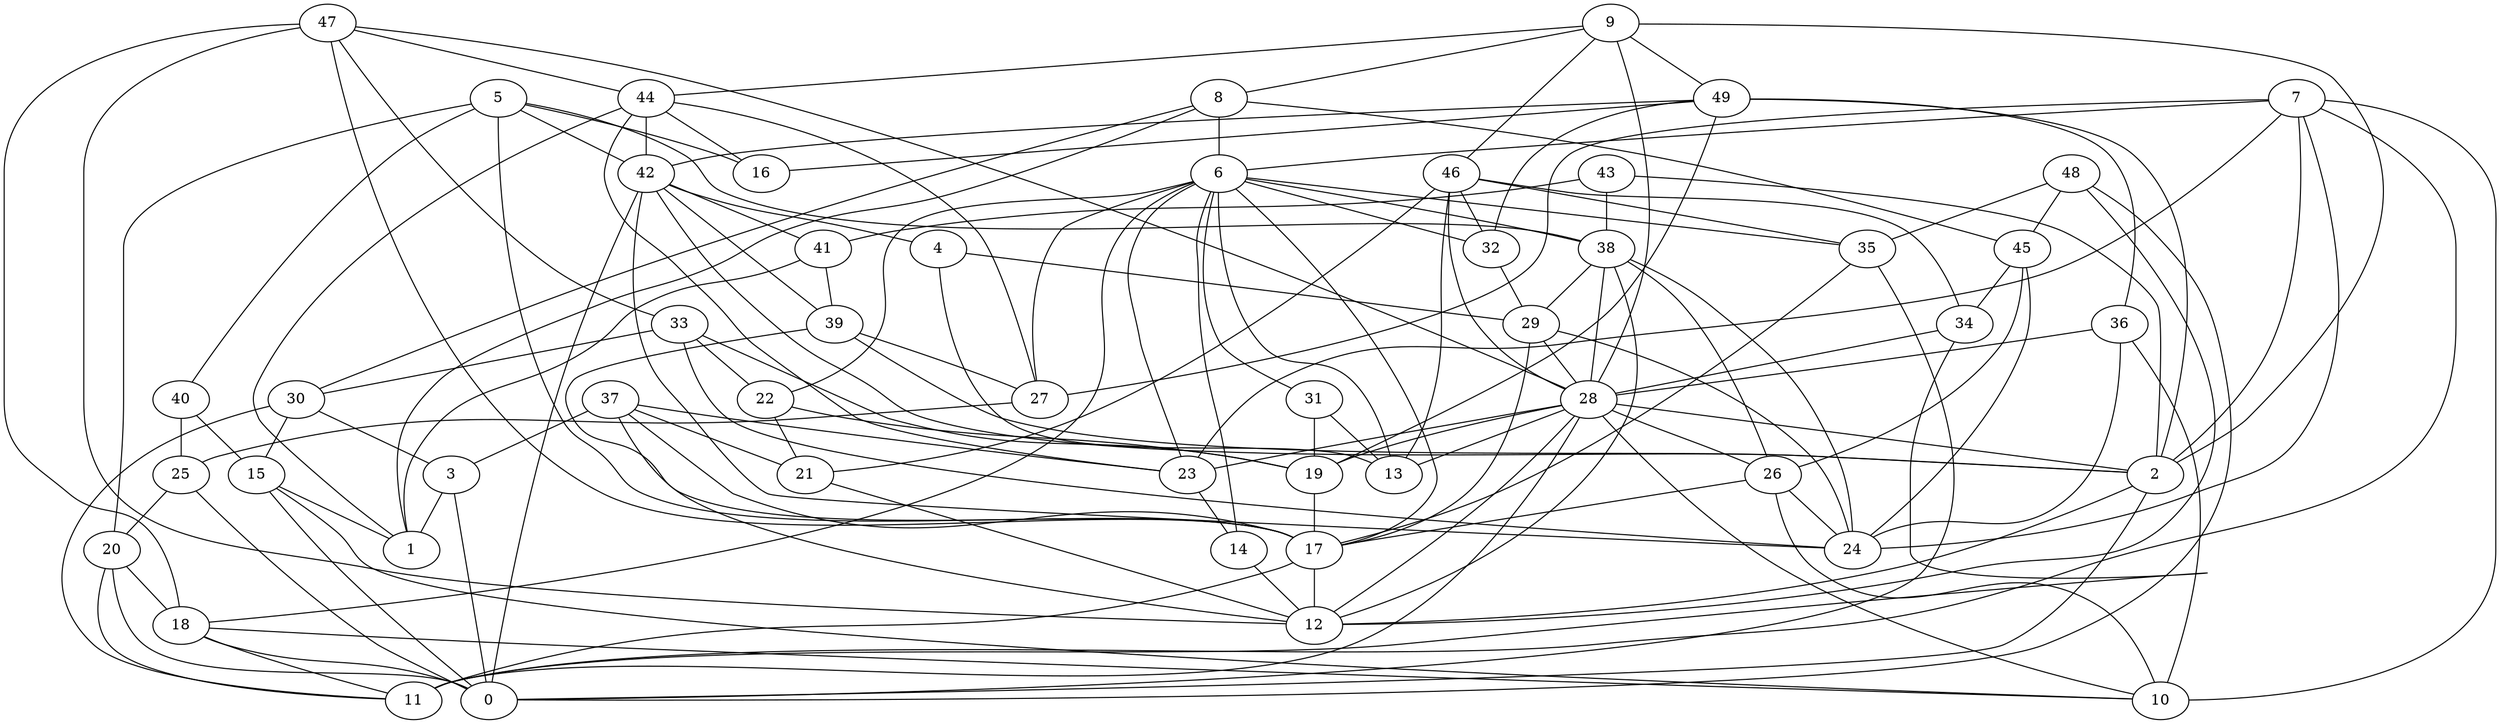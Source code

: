 digraph GG_graph {

subgraph G_graph {
edge [color = black]
"37" -> "12" [dir = none]
"37" -> "3" [dir = none]
"37" -> "21" [dir = none]
"37" -> "23" [dir = none]
"37" -> "17" [dir = none]
"31" -> "19" [dir = none]
"31" -> "13" [dir = none]
"4" -> "29" [dir = none]
"4" -> "13" [dir = none]
"43" -> "2" [dir = none]
"43" -> "38" [dir = none]
"43" -> "41" [dir = none]
"29" -> "24" [dir = none]
"29" -> "28" [dir = none]
"29" -> "17" [dir = none]
"8" -> "1" [dir = none]
"8" -> "30" [dir = none]
"8" -> "45" [dir = none]
"8" -> "6" [dir = none]
"15" -> "1" [dir = none]
"15" -> "0" [dir = none]
"15" -> "10" [dir = none]
"36" -> "24" [dir = none]
"36" -> "10" [dir = none]
"36" -> "28" [dir = none]
"18" -> "11" [dir = none]
"18" -> "10" [dir = none]
"18" -> "0" [dir = none]
"25" -> "20" [dir = none]
"25" -> "0" [dir = none]
"2" -> "0" [dir = none]
"2" -> "12" [dir = none]
"38" -> "24" [dir = none]
"38" -> "26" [dir = none]
"38" -> "28" [dir = none]
"38" -> "12" [dir = none]
"38" -> "29" [dir = none]
"41" -> "1" [dir = none]
"41" -> "39" [dir = none]
"28" -> "23" [dir = none]
"28" -> "12" [dir = none]
"28" -> "26" [dir = none]
"28" -> "2" [dir = none]
"28" -> "19" [dir = none]
"28" -> "11" [dir = none]
"28" -> "10" [dir = none]
"28" -> "13" [dir = none]
"46" -> "13" [dir = none]
"46" -> "21" [dir = none]
"46" -> "34" [dir = none]
"46" -> "35" [dir = none]
"46" -> "32" [dir = none]
"46" -> "28" [dir = none]
"7" -> "27" [dir = none]
"7" -> "6" [dir = none]
"7" -> "24" [dir = none]
"7" -> "11" [dir = none]
"7" -> "2" [dir = none]
"7" -> "23" [dir = none]
"7" -> "10" [dir = none]
"49" -> "19" [dir = none]
"49" -> "2" [dir = none]
"49" -> "36" [dir = none]
"49" -> "42" [dir = none]
"49" -> "32" [dir = none]
"49" -> "16" [dir = none]
"42" -> "2" [dir = none]
"42" -> "24" [dir = none]
"42" -> "41" [dir = none]
"42" -> "4" [dir = none]
"42" -> "39" [dir = none]
"42" -> "0" [dir = none]
"19" -> "17" [dir = none]
"33" -> "19" [dir = none]
"33" -> "24" [dir = none]
"33" -> "22" [dir = none]
"33" -> "30" [dir = none]
"30" -> "15" [dir = none]
"30" -> "11" [dir = none]
"30" -> "3" [dir = none]
"3" -> "0" [dir = none]
"3" -> "1" [dir = none]
"6" -> "13" [dir = none]
"6" -> "17" [dir = none]
"6" -> "27" [dir = none]
"6" -> "31" [dir = none]
"6" -> "14" [dir = none]
"6" -> "38" [dir = none]
"6" -> "32" [dir = none]
"6" -> "18" [dir = none]
"6" -> "22" [dir = none]
"6" -> "23" [dir = none]
"6" -> "35" [dir = none]
"45" -> "24" [dir = none]
"45" -> "34" [dir = none]
"45" -> "26" [dir = none]
"32" -> "29" [dir = none]
"26" -> "17" [dir = none]
"26" -> "10" [dir = none]
"26" -> "24" [dir = none]
"22" -> "21" [dir = none]
"22" -> "19" [dir = none]
"9" -> "49" [dir = none]
"9" -> "28" [dir = none]
"9" -> "8" [dir = none]
"9" -> "44" [dir = none]
"9" -> "46" [dir = none]
"9" -> "2" [dir = none]
"44" -> "16" [dir = none]
"44" -> "1" [dir = none]
"44" -> "42" [dir = none]
"44" -> "27" [dir = none]
"44" -> "23" [dir = none]
"27" -> "25" [dir = none]
"35" -> "0" [dir = none]
"35" -> "17" [dir = none]
"48" -> "0" [dir = none]
"48" -> "12" [dir = none]
"48" -> "45" [dir = none]
"48" -> "35" [dir = none]
"39" -> "2" [dir = none]
"39" -> "27" [dir = none]
"39" -> "17" [dir = none]
"21" -> "12" [dir = none]
"23" -> "14" [dir = none]
"14" -> "12" [dir = none]
"34" -> "28" [dir = none]
"34" -> "11" [dir = none]
"5" -> "17" [dir = none]
"5" -> "16" [dir = none]
"5" -> "40" [dir = none]
"5" -> "20" [dir = none]
"5" -> "42" [dir = none]
"5" -> "38" [dir = none]
"20" -> "11" [dir = none]
"20" -> "0" [dir = none]
"20" -> "18" [dir = none]
"17" -> "12" [dir = none]
"17" -> "11" [dir = none]
"40" -> "15" [dir = none]
"40" -> "25" [dir = none]
"47" -> "44" [dir = none]
"47" -> "33" [dir = none]
"47" -> "12" [dir = none]
"47" -> "18" [dir = none]
"47" -> "17" [dir = none]
"47" -> "28" [dir = none]
}

}
